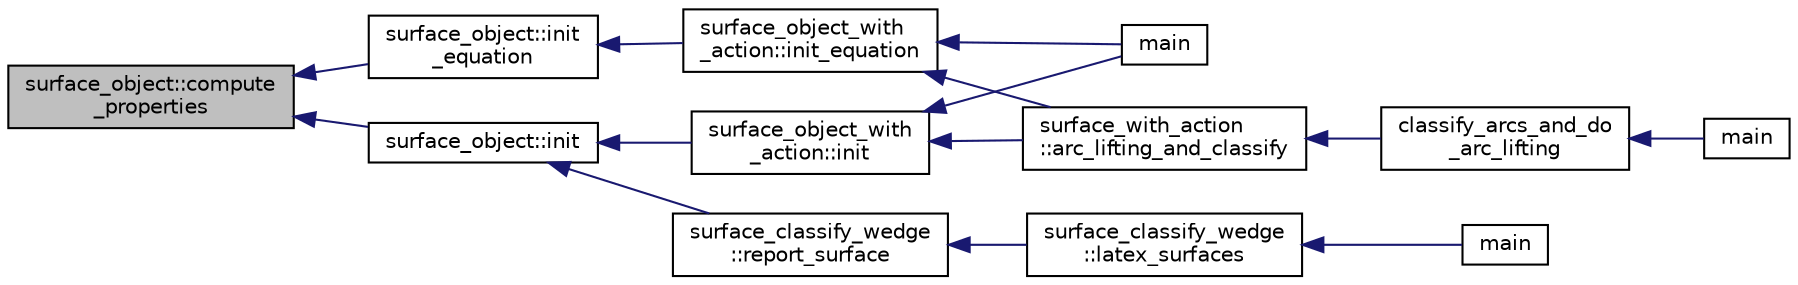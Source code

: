 digraph "surface_object::compute_properties"
{
  edge [fontname="Helvetica",fontsize="10",labelfontname="Helvetica",labelfontsize="10"];
  node [fontname="Helvetica",fontsize="10",shape=record];
  rankdir="LR";
  Node399 [label="surface_object::compute\l_properties",height=0.2,width=0.4,color="black", fillcolor="grey75", style="filled", fontcolor="black"];
  Node399 -> Node400 [dir="back",color="midnightblue",fontsize="10",style="solid",fontname="Helvetica"];
  Node400 [label="surface_object::init\l_equation",height=0.2,width=0.4,color="black", fillcolor="white", style="filled",URL="$df/df8/classsurface__object.html#afd4f4d1accbf361897374bd18d571913"];
  Node400 -> Node401 [dir="back",color="midnightblue",fontsize="10",style="solid",fontname="Helvetica"];
  Node401 [label="surface_object_with\l_action::init_equation",height=0.2,width=0.4,color="black", fillcolor="white", style="filled",URL="$db/d28/classsurface__object__with__action.html#a310ce4189e50545dd67fa3652b8fd160"];
  Node401 -> Node402 [dir="back",color="midnightblue",fontsize="10",style="solid",fontname="Helvetica"];
  Node402 [label="main",height=0.2,width=0.4,color="black", fillcolor="white", style="filled",URL="$d2/dfa/create__surface__main_8_c.html#a217dbf8b442f20279ea00b898af96f52"];
  Node401 -> Node403 [dir="back",color="midnightblue",fontsize="10",style="solid",fontname="Helvetica"];
  Node403 [label="surface_with_action\l::arc_lifting_and_classify",height=0.2,width=0.4,color="black", fillcolor="white", style="filled",URL="$d8/df9/classsurface__with__action.html#a62a3948f830c59e09ef94937650a07a4"];
  Node403 -> Node404 [dir="back",color="midnightblue",fontsize="10",style="solid",fontname="Helvetica"];
  Node404 [label="classify_arcs_and_do\l_arc_lifting",height=0.2,width=0.4,color="black", fillcolor="white", style="filled",URL="$d6/dc3/arc__lifting__main_8_c.html#afdd7be16f16b8c71e9a72fe5f6a0b59c"];
  Node404 -> Node405 [dir="back",color="midnightblue",fontsize="10",style="solid",fontname="Helvetica"];
  Node405 [label="main",height=0.2,width=0.4,color="black", fillcolor="white", style="filled",URL="$d6/dc3/arc__lifting__main_8_c.html#a217dbf8b442f20279ea00b898af96f52"];
  Node399 -> Node406 [dir="back",color="midnightblue",fontsize="10",style="solid",fontname="Helvetica"];
  Node406 [label="surface_object::init",height=0.2,width=0.4,color="black", fillcolor="white", style="filled",URL="$df/df8/classsurface__object.html#ae51d9ac0a3853bc07908ac48ffa6e0d2"];
  Node406 -> Node407 [dir="back",color="midnightblue",fontsize="10",style="solid",fontname="Helvetica"];
  Node407 [label="surface_classify_wedge\l::report_surface",height=0.2,width=0.4,color="black", fillcolor="white", style="filled",URL="$d7/d5c/classsurface__classify__wedge.html#ad577d435c4726d0a35c10b2f8d4ed00c"];
  Node407 -> Node408 [dir="back",color="midnightblue",fontsize="10",style="solid",fontname="Helvetica"];
  Node408 [label="surface_classify_wedge\l::latex_surfaces",height=0.2,width=0.4,color="black", fillcolor="white", style="filled",URL="$d7/d5c/classsurface__classify__wedge.html#a5698763ece48d6f0a605527ca62429c5"];
  Node408 -> Node409 [dir="back",color="midnightblue",fontsize="10",style="solid",fontname="Helvetica"];
  Node409 [label="main",height=0.2,width=0.4,color="black", fillcolor="white", style="filled",URL="$df/df8/surface__classify_8_c.html#a217dbf8b442f20279ea00b898af96f52"];
  Node406 -> Node410 [dir="back",color="midnightblue",fontsize="10",style="solid",fontname="Helvetica"];
  Node410 [label="surface_object_with\l_action::init",height=0.2,width=0.4,color="black", fillcolor="white", style="filled",URL="$db/d28/classsurface__object__with__action.html#a65085da19618def3909b0f4bc27cba8a"];
  Node410 -> Node402 [dir="back",color="midnightblue",fontsize="10",style="solid",fontname="Helvetica"];
  Node410 -> Node403 [dir="back",color="midnightblue",fontsize="10",style="solid",fontname="Helvetica"];
}
